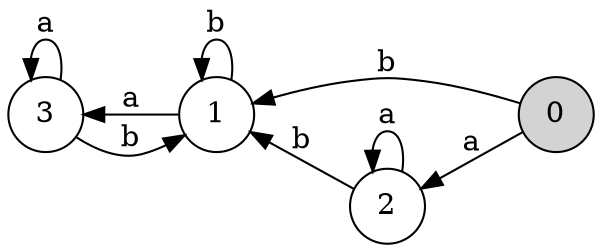 digraph { 
    rankdir=RL; size="8,5" 
    node [shape=circle] 
    0 -> 1 [label="b"]; 
    0 -> 2 [label="a"]; 
    1 -> 3 [label="a"]; 
    1 -> 1 [label="b"]; 
    2 -> 1 [label="b"]; 
    2 -> 2 [label="a"]; 
    3 -> 1 [label="b"]; 
    3 -> 3 [label="a"]; 
    0 [style = filled, fillcolor = lightgrey]
}